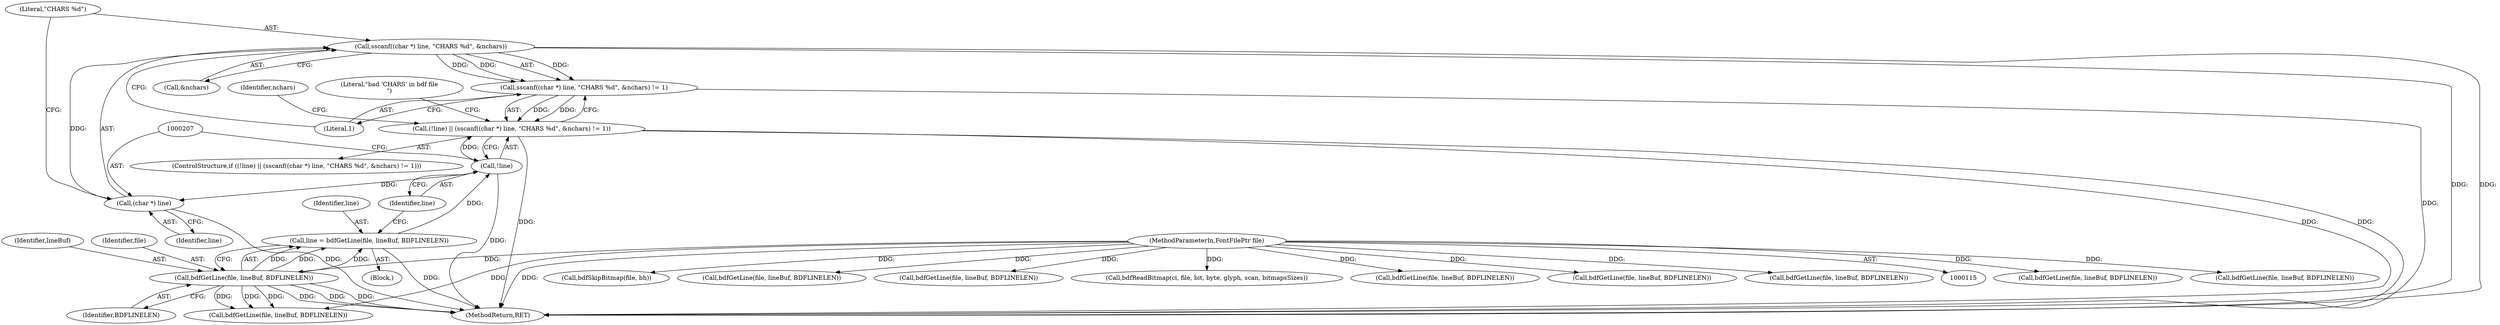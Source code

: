 digraph "0_libxfont_4d024ac10f964f6bd372ae0dd14f02772a6e5f63@API" {
"1000205" [label="(Call,sscanf((char *) line, \"CHARS %d\", &nchars))"];
"1000206" [label="(Call,(char *) line)"];
"1000202" [label="(Call,!line)"];
"1000194" [label="(Call,line = bdfGetLine(file, lineBuf, BDFLINELEN))"];
"1000196" [label="(Call,bdfGetLine(file, lineBuf, BDFLINELEN))"];
"1000116" [label="(MethodParameterIn,FontFilePtr file)"];
"1000204" [label="(Call,sscanf((char *) line, \"CHARS %d\", &nchars) != 1)"];
"1000201" [label="(Call,(!line) || (sscanf((char *) line, \"CHARS %d\", &nchars) != 1))"];
"1000799" [label="(Call,bdfGetLine(file, lineBuf, BDFLINELEN))"];
"1001224" [label="(MethodReturn,RET)"];
"1000321" [label="(Call,bdfGetLine(file, lineBuf, BDFLINELEN))"];
"1000116" [label="(MethodParameterIn,FontFilePtr file)"];
"1000203" [label="(Identifier,line)"];
"1000196" [label="(Call,bdfGetLine(file, lineBuf, BDFLINELEN))"];
"1000940" [label="(Call,bdfGetLine(file, lineBuf, BDFLINELEN))"];
"1000201" [label="(Call,(!line) || (sscanf((char *) line, \"CHARS %d\", &nchars) != 1))"];
"1000202" [label="(Call,!line)"];
"1000935" [label="(Call,bdfSkipBitmap(file, bh))"];
"1000123" [label="(Block,)"];
"1000198" [label="(Identifier,lineBuf)"];
"1000206" [label="(Call,(char *) line)"];
"1000209" [label="(Literal,\"CHARS %d\")"];
"1000200" [label="(ControlStructure,if ((!line) || (sscanf((char *) line, \"CHARS %d\", &nchars) != 1)))"];
"1000210" [label="(Call,&nchars)"];
"1000676" [label="(Call,bdfGetLine(file, lineBuf, BDFLINELEN))"];
"1000212" [label="(Literal,1)"];
"1000197" [label="(Identifier,file)"];
"1000634" [label="(Call,bdfGetLine(file, lineBuf, BDFLINELEN))"];
"1000220" [label="(Identifier,nchars)"];
"1000922" [label="(Call,bdfReadBitmap(ci, file, bit, byte, glyph, scan, bitmapsSizes))"];
"1000753" [label="(Call,bdfGetLine(file, lineBuf, BDFLINELEN))"];
"1000195" [label="(Identifier,line)"];
"1000205" [label="(Call,sscanf((char *) line, \"CHARS %d\", &nchars))"];
"1000408" [label="(Call,bdfGetLine(file, lineBuf, BDFLINELEN))"];
"1000199" [label="(Identifier,BDFLINELEN)"];
"1000215" [label="(Literal,\"bad 'CHARS' in bdf file\n\")"];
"1000208" [label="(Identifier,line)"];
"1000204" [label="(Call,sscanf((char *) line, \"CHARS %d\", &nchars) != 1)"];
"1000194" [label="(Call,line = bdfGetLine(file, lineBuf, BDFLINELEN))"];
"1000709" [label="(Call,bdfGetLine(file, lineBuf, BDFLINELEN))"];
"1000205" -> "1000204"  [label="AST: "];
"1000205" -> "1000210"  [label="CFG: "];
"1000206" -> "1000205"  [label="AST: "];
"1000209" -> "1000205"  [label="AST: "];
"1000210" -> "1000205"  [label="AST: "];
"1000212" -> "1000205"  [label="CFG: "];
"1000205" -> "1001224"  [label="DDG: "];
"1000205" -> "1001224"  [label="DDG: "];
"1000205" -> "1000204"  [label="DDG: "];
"1000205" -> "1000204"  [label="DDG: "];
"1000205" -> "1000204"  [label="DDG: "];
"1000206" -> "1000205"  [label="DDG: "];
"1000206" -> "1000208"  [label="CFG: "];
"1000207" -> "1000206"  [label="AST: "];
"1000208" -> "1000206"  [label="AST: "];
"1000209" -> "1000206"  [label="CFG: "];
"1000206" -> "1001224"  [label="DDG: "];
"1000202" -> "1000206"  [label="DDG: "];
"1000202" -> "1000201"  [label="AST: "];
"1000202" -> "1000203"  [label="CFG: "];
"1000203" -> "1000202"  [label="AST: "];
"1000207" -> "1000202"  [label="CFG: "];
"1000201" -> "1000202"  [label="CFG: "];
"1000202" -> "1001224"  [label="DDG: "];
"1000202" -> "1000201"  [label="DDG: "];
"1000194" -> "1000202"  [label="DDG: "];
"1000194" -> "1000123"  [label="AST: "];
"1000194" -> "1000196"  [label="CFG: "];
"1000195" -> "1000194"  [label="AST: "];
"1000196" -> "1000194"  [label="AST: "];
"1000203" -> "1000194"  [label="CFG: "];
"1000194" -> "1001224"  [label="DDG: "];
"1000196" -> "1000194"  [label="DDG: "];
"1000196" -> "1000194"  [label="DDG: "];
"1000196" -> "1000194"  [label="DDG: "];
"1000196" -> "1000199"  [label="CFG: "];
"1000197" -> "1000196"  [label="AST: "];
"1000198" -> "1000196"  [label="AST: "];
"1000199" -> "1000196"  [label="AST: "];
"1000196" -> "1001224"  [label="DDG: "];
"1000196" -> "1001224"  [label="DDG: "];
"1000196" -> "1001224"  [label="DDG: "];
"1000116" -> "1000196"  [label="DDG: "];
"1000196" -> "1000321"  [label="DDG: "];
"1000196" -> "1000321"  [label="DDG: "];
"1000196" -> "1000321"  [label="DDG: "];
"1000116" -> "1000115"  [label="AST: "];
"1000116" -> "1001224"  [label="DDG: "];
"1000116" -> "1000321"  [label="DDG: "];
"1000116" -> "1000408"  [label="DDG: "];
"1000116" -> "1000634"  [label="DDG: "];
"1000116" -> "1000676"  [label="DDG: "];
"1000116" -> "1000709"  [label="DDG: "];
"1000116" -> "1000753"  [label="DDG: "];
"1000116" -> "1000799"  [label="DDG: "];
"1000116" -> "1000922"  [label="DDG: "];
"1000116" -> "1000935"  [label="DDG: "];
"1000116" -> "1000940"  [label="DDG: "];
"1000204" -> "1000201"  [label="AST: "];
"1000204" -> "1000212"  [label="CFG: "];
"1000212" -> "1000204"  [label="AST: "];
"1000201" -> "1000204"  [label="CFG: "];
"1000204" -> "1001224"  [label="DDG: "];
"1000204" -> "1000201"  [label="DDG: "];
"1000204" -> "1000201"  [label="DDG: "];
"1000201" -> "1000200"  [label="AST: "];
"1000215" -> "1000201"  [label="CFG: "];
"1000220" -> "1000201"  [label="CFG: "];
"1000201" -> "1001224"  [label="DDG: "];
"1000201" -> "1001224"  [label="DDG: "];
"1000201" -> "1001224"  [label="DDG: "];
}
